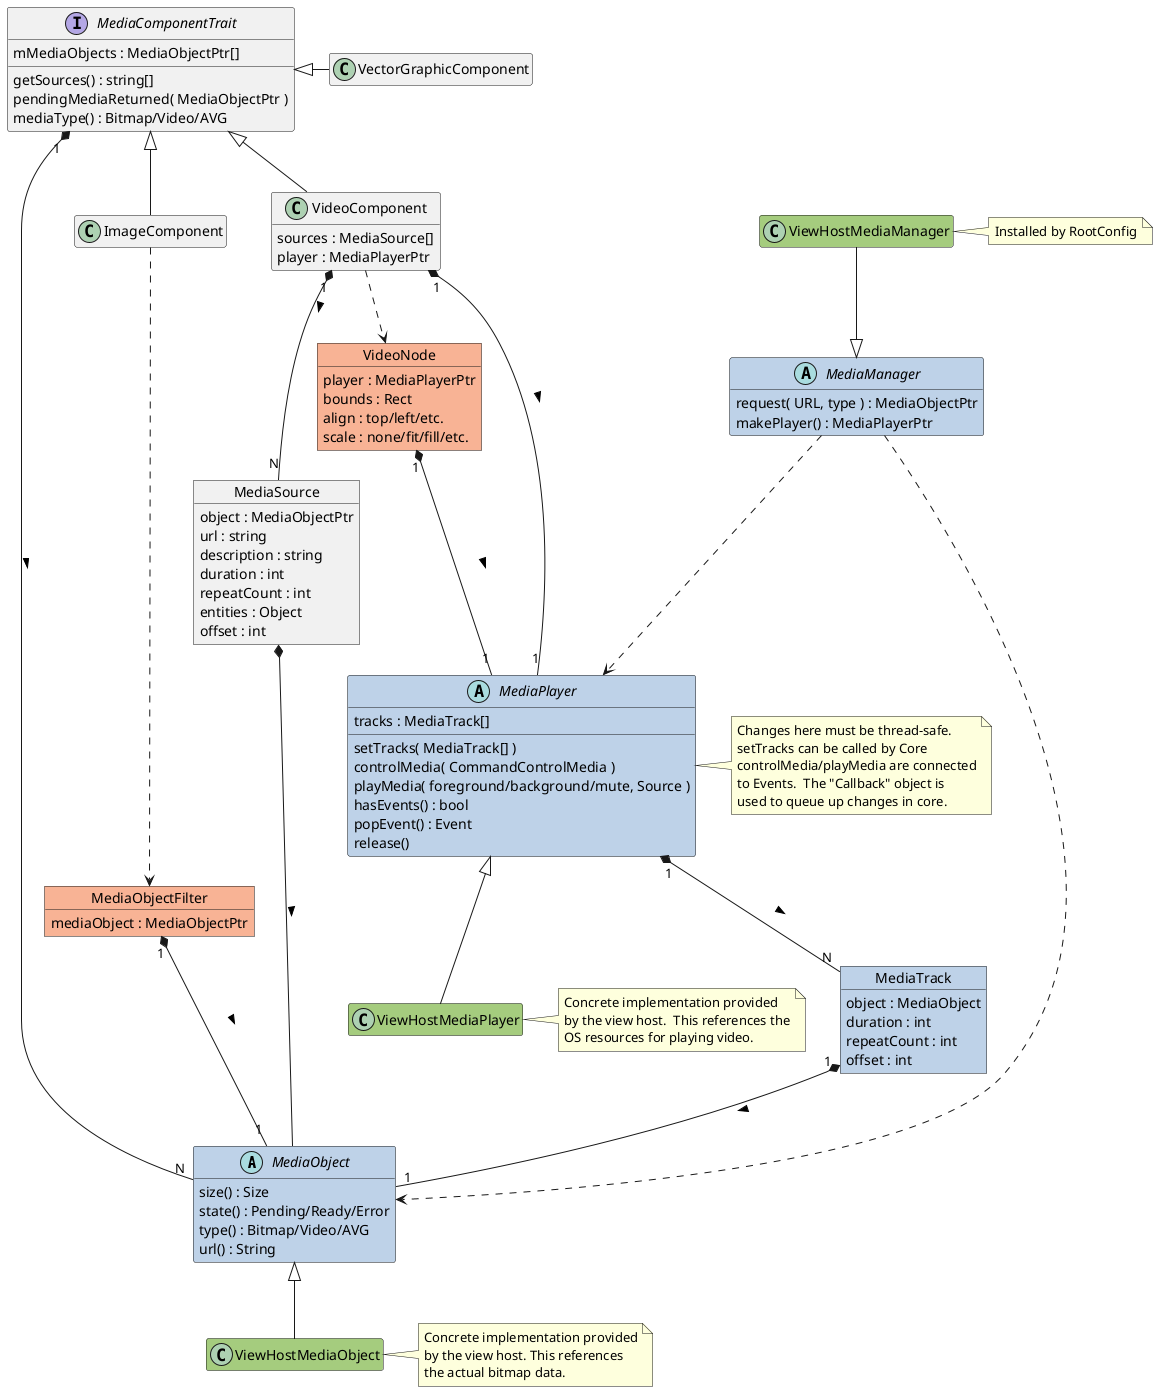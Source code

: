 @startuml

abstract MediaObject #BED2E8 {
    size() : Size
    state() : Pending/Ready/Error
    type() : Bitmap/Video/AVG
    url() : String
}

interface MediaComponentTrait {
    mMediaObjects : MediaObjectPtr[]
    getSources() : string[]
    pendingMediaReturned( MediaObjectPtr )
    mediaType() : Bitmap/Video/AVG
}

MediaComponentTrait "1" *- "N" MediaObject :  >

abstract MediaManager #BED2E8 {
    request( URL, type ) : MediaObjectPtr
    makePlayer() : MediaPlayerPtr
}

MediaComponentTrait <|- VectorGraphicComponent
MediaComponentTrait <|-- ImageComponent
MediaComponentTrait <|-- VideoComponent

object MediaObjectFilter #F8B395 {
    mediaObject : MediaObjectPtr
}

MediaObjectFilter "1" *-- "1" MediaObject :  >

object MediaSource {
    object : MediaObjectPtr
    url : string
    description : string
    duration : int
    repeatCount : int
    entities : Object
    offset : int
}

MediaSource *-- MediaObject : >

abstract MediaPlayer #BED2E8 {
    tracks : MediaTrack[]
    setTracks( MediaTrack[] )
    controlMedia( CommandControlMedia )
    playMedia( foreground/background/mute, Source )
    hasEvents() : bool
    popEvent() : Event
    release()
}

note right of MediaPlayer
    Changes here must be thread-safe.
    setTracks can be called by Core
    controlMedia/playMedia are connected
    to Events.  The "Callback" object is
    used to queue up changes in core.
end note

object MediaTrack #BED2E8 {
    object : MediaObject
    duration : int
    repeatCount : int
    offset : int
}

MediaPlayer "1" *-- "N" MediaTrack : >
MediaTrack "1" *-- "1" MediaObject : >


MediaManager ..> MediaObject
MediaManager ..> MediaPlayer


object VideoNode #F8B395 {
    player : MediaPlayerPtr
    bounds : Rect
    align : top/left/etc.
    scale : none/fit/fill/etc.
}

VideoNode "1" *-- "1" MediaPlayer : >


class ImageComponent
class VectorGraphicComponent
class VideoComponent {
    sources : MediaSource[]
    player : MediaPlayerPtr
}

VideoComponent "1" *-- "N" MediaSource : >
VideoComponent "1" *-- "1" MediaPlayer : >
VideoComponent ..> VideoNode
ImageComponent ..> MediaObjectFilter


class ViewHostMediaManager #A5CC7E
note right: Installed by RootConfig
ViewHostMediaManager --|> MediaManager
'MediaManager <|-- ViewHostMediaManager

class ViewHostMediaObject #A5CC7E
note right of ViewHostMediaObject
  Concrete implementation provided
  by the view host. This references
  the actual bitmap data.
end note

MediaObject <|-- ViewHostMediaObject

class ViewHostMediaPlayer #A5CC7E
note right of ViewHostMediaPlayer
  Concrete implementation provided
  by the view host.  This references the
  OS resources for playing video.
end note

MediaPlayer <|-- ViewHostMediaPlayer

hide empty members

@enduml
